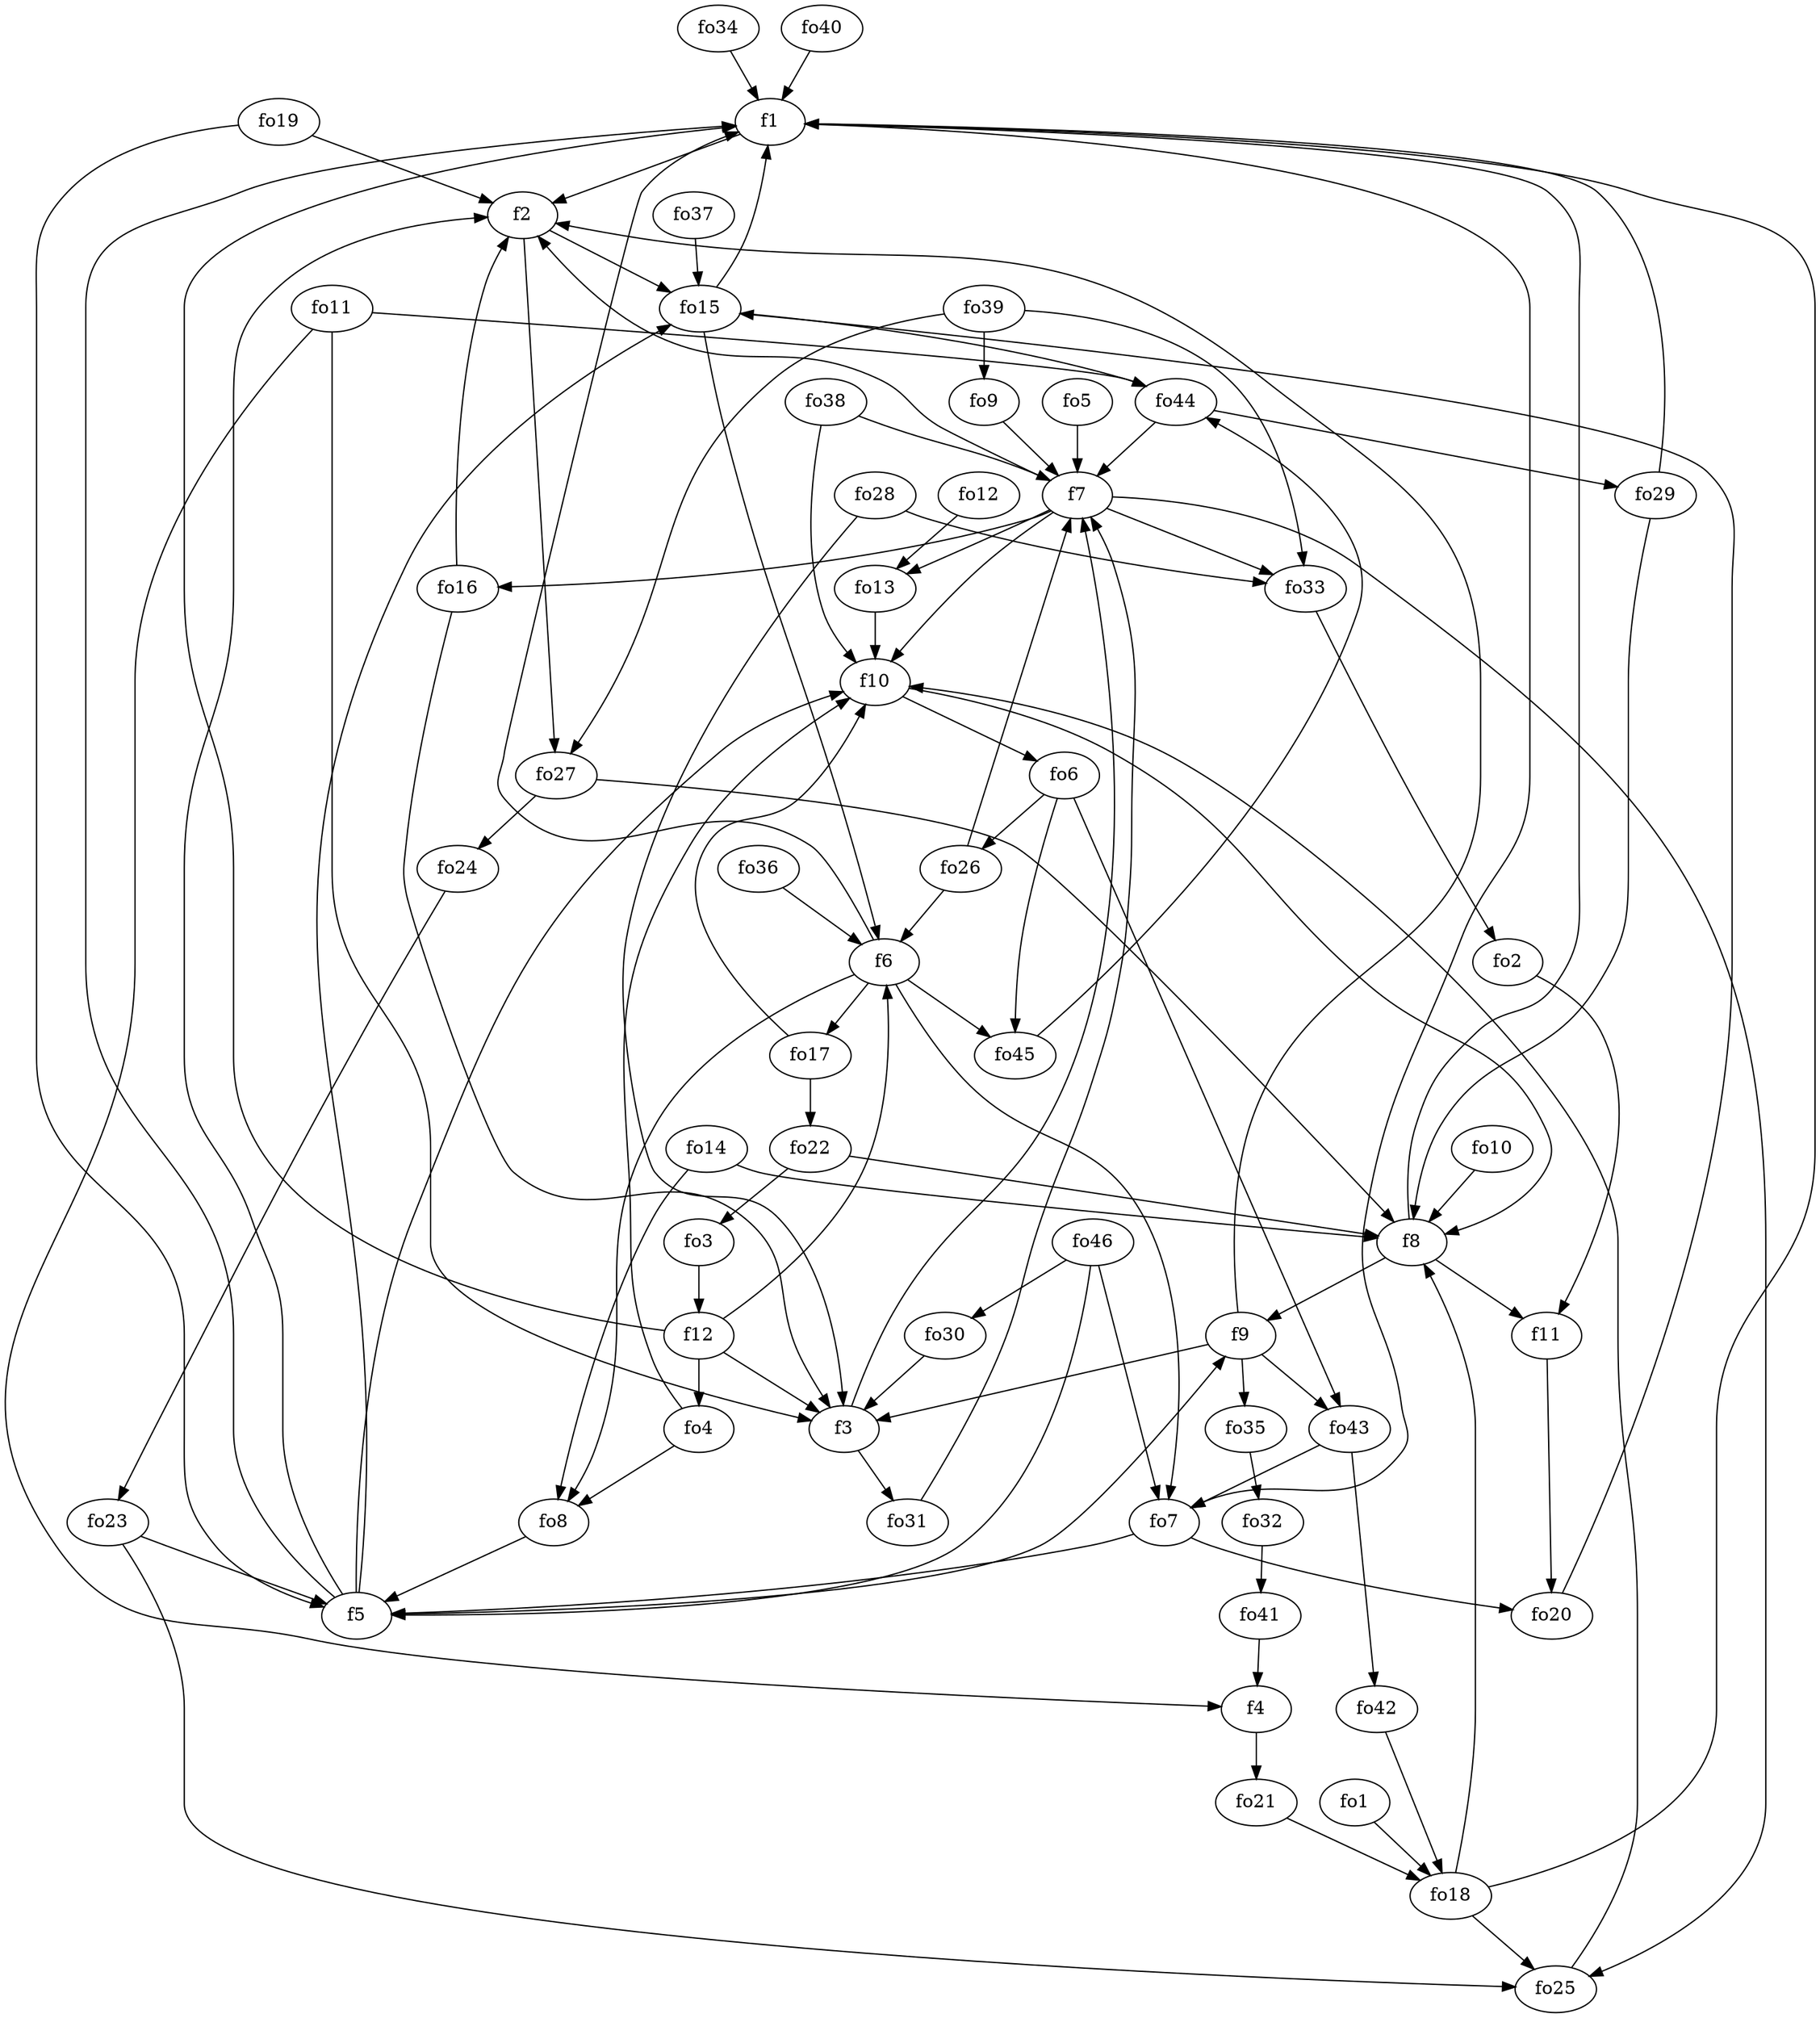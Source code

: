 strict digraph  {
f1;
f2;
f3;
f4;
f5;
f6;
f7;
f8;
f9;
f10;
f11;
f12;
fo1;
fo2;
fo3;
fo4;
fo5;
fo6;
fo7;
fo8;
fo9;
fo10;
fo11;
fo12;
fo13;
fo14;
fo15;
fo16;
fo17;
fo18;
fo19;
fo20;
fo21;
fo22;
fo23;
fo24;
fo25;
fo26;
fo27;
fo28;
fo29;
fo30;
fo31;
fo32;
fo33;
fo34;
fo35;
fo36;
fo37;
fo38;
fo39;
fo40;
fo41;
fo42;
fo43;
fo44;
fo45;
fo46;
f1 -> fo7  [weight=2];
f1 -> f2  [weight=2];
f2 -> fo15  [weight=2];
f2 -> fo27  [weight=2];
f3 -> fo31  [weight=2];
f3 -> f7  [weight=2];
f4 -> fo21  [weight=2];
f5 -> f1  [weight=2];
f5 -> f2  [weight=2];
f5 -> f9  [weight=2];
f5 -> fo15  [weight=2];
f5 -> f10  [weight=2];
f6 -> fo17  [weight=2];
f6 -> fo45  [weight=2];
f6 -> f1  [weight=2];
f6 -> fo7  [weight=2];
f6 -> fo8  [weight=2];
f7 -> fo33  [weight=2];
f7 -> f10  [weight=2];
f7 -> fo25  [weight=2];
f7 -> fo16  [weight=2];
f7 -> fo13  [weight=2];
f7 -> f2  [weight=2];
f8 -> f9  [weight=2];
f8 -> f1  [weight=2];
f8 -> f11  [weight=2];
f9 -> f2  [weight=2];
f9 -> f3  [weight=2];
f9 -> fo35  [weight=2];
f9 -> fo43  [weight=2];
f10 -> fo6  [weight=2];
f10 -> f8  [weight=2];
f11 -> fo20  [weight=2];
f12 -> f6  [weight=2];
f12 -> f1  [weight=2];
f12 -> f3  [weight=2];
f12 -> fo4  [weight=2];
fo1 -> fo18  [weight=2];
fo2 -> f11  [weight=2];
fo3 -> f12  [weight=2];
fo4 -> fo8  [weight=2];
fo4 -> f10  [weight=2];
fo5 -> f7  [weight=2];
fo6 -> fo45  [weight=2];
fo6 -> fo43  [weight=2];
fo6 -> fo26  [weight=2];
fo7 -> fo20  [weight=2];
fo7 -> f5  [weight=2];
fo8 -> f5  [weight=2];
fo9 -> f7  [weight=2];
fo10 -> f8  [weight=2];
fo11 -> f3  [weight=2];
fo11 -> f4  [weight=2];
fo11 -> fo44  [weight=2];
fo12 -> fo13  [weight=2];
fo13 -> f10  [weight=2];
fo14 -> f8  [weight=2];
fo14 -> fo8  [weight=2];
fo15 -> f6  [weight=2];
fo15 -> f1  [weight=2];
fo15 -> fo44  [weight=2];
fo16 -> f2  [weight=2];
fo16 -> f3  [weight=2];
fo17 -> f10  [weight=2];
fo17 -> fo22  [weight=2];
fo18 -> f8  [weight=2];
fo18 -> f1  [weight=2];
fo18 -> fo25  [weight=2];
fo19 -> f2  [weight=2];
fo19 -> f5  [weight=2];
fo20 -> fo15  [weight=2];
fo21 -> fo18  [weight=2];
fo22 -> f8  [weight=2];
fo22 -> fo3  [weight=2];
fo23 -> f5  [weight=2];
fo23 -> fo25  [weight=2];
fo24 -> fo23  [weight=2];
fo25 -> f10  [weight=2];
fo26 -> f6  [weight=2];
fo26 -> f7  [weight=2];
fo27 -> fo24  [weight=2];
fo27 -> f8  [weight=2];
fo28 -> fo33  [weight=2];
fo28 -> f3  [weight=2];
fo29 -> f8  [weight=2];
fo29 -> f1  [weight=2];
fo30 -> f3  [weight=2];
fo31 -> f7  [weight=2];
fo32 -> fo41  [weight=2];
fo33 -> fo2  [weight=2];
fo34 -> f1  [weight=2];
fo35 -> fo32  [weight=2];
fo36 -> f6  [weight=2];
fo37 -> fo15  [weight=2];
fo38 -> f7  [weight=2];
fo38 -> f10  [weight=2];
fo39 -> fo33  [weight=2];
fo39 -> fo27  [weight=2];
fo39 -> fo9  [weight=2];
fo40 -> f1  [weight=2];
fo41 -> f4  [weight=2];
fo42 -> fo18  [weight=2];
fo43 -> fo42  [weight=2];
fo43 -> fo7  [weight=2];
fo44 -> fo29  [weight=2];
fo44 -> f7  [weight=2];
fo45 -> fo44  [weight=2];
fo46 -> fo30  [weight=2];
fo46 -> f5  [weight=2];
fo46 -> fo7  [weight=2];
}
